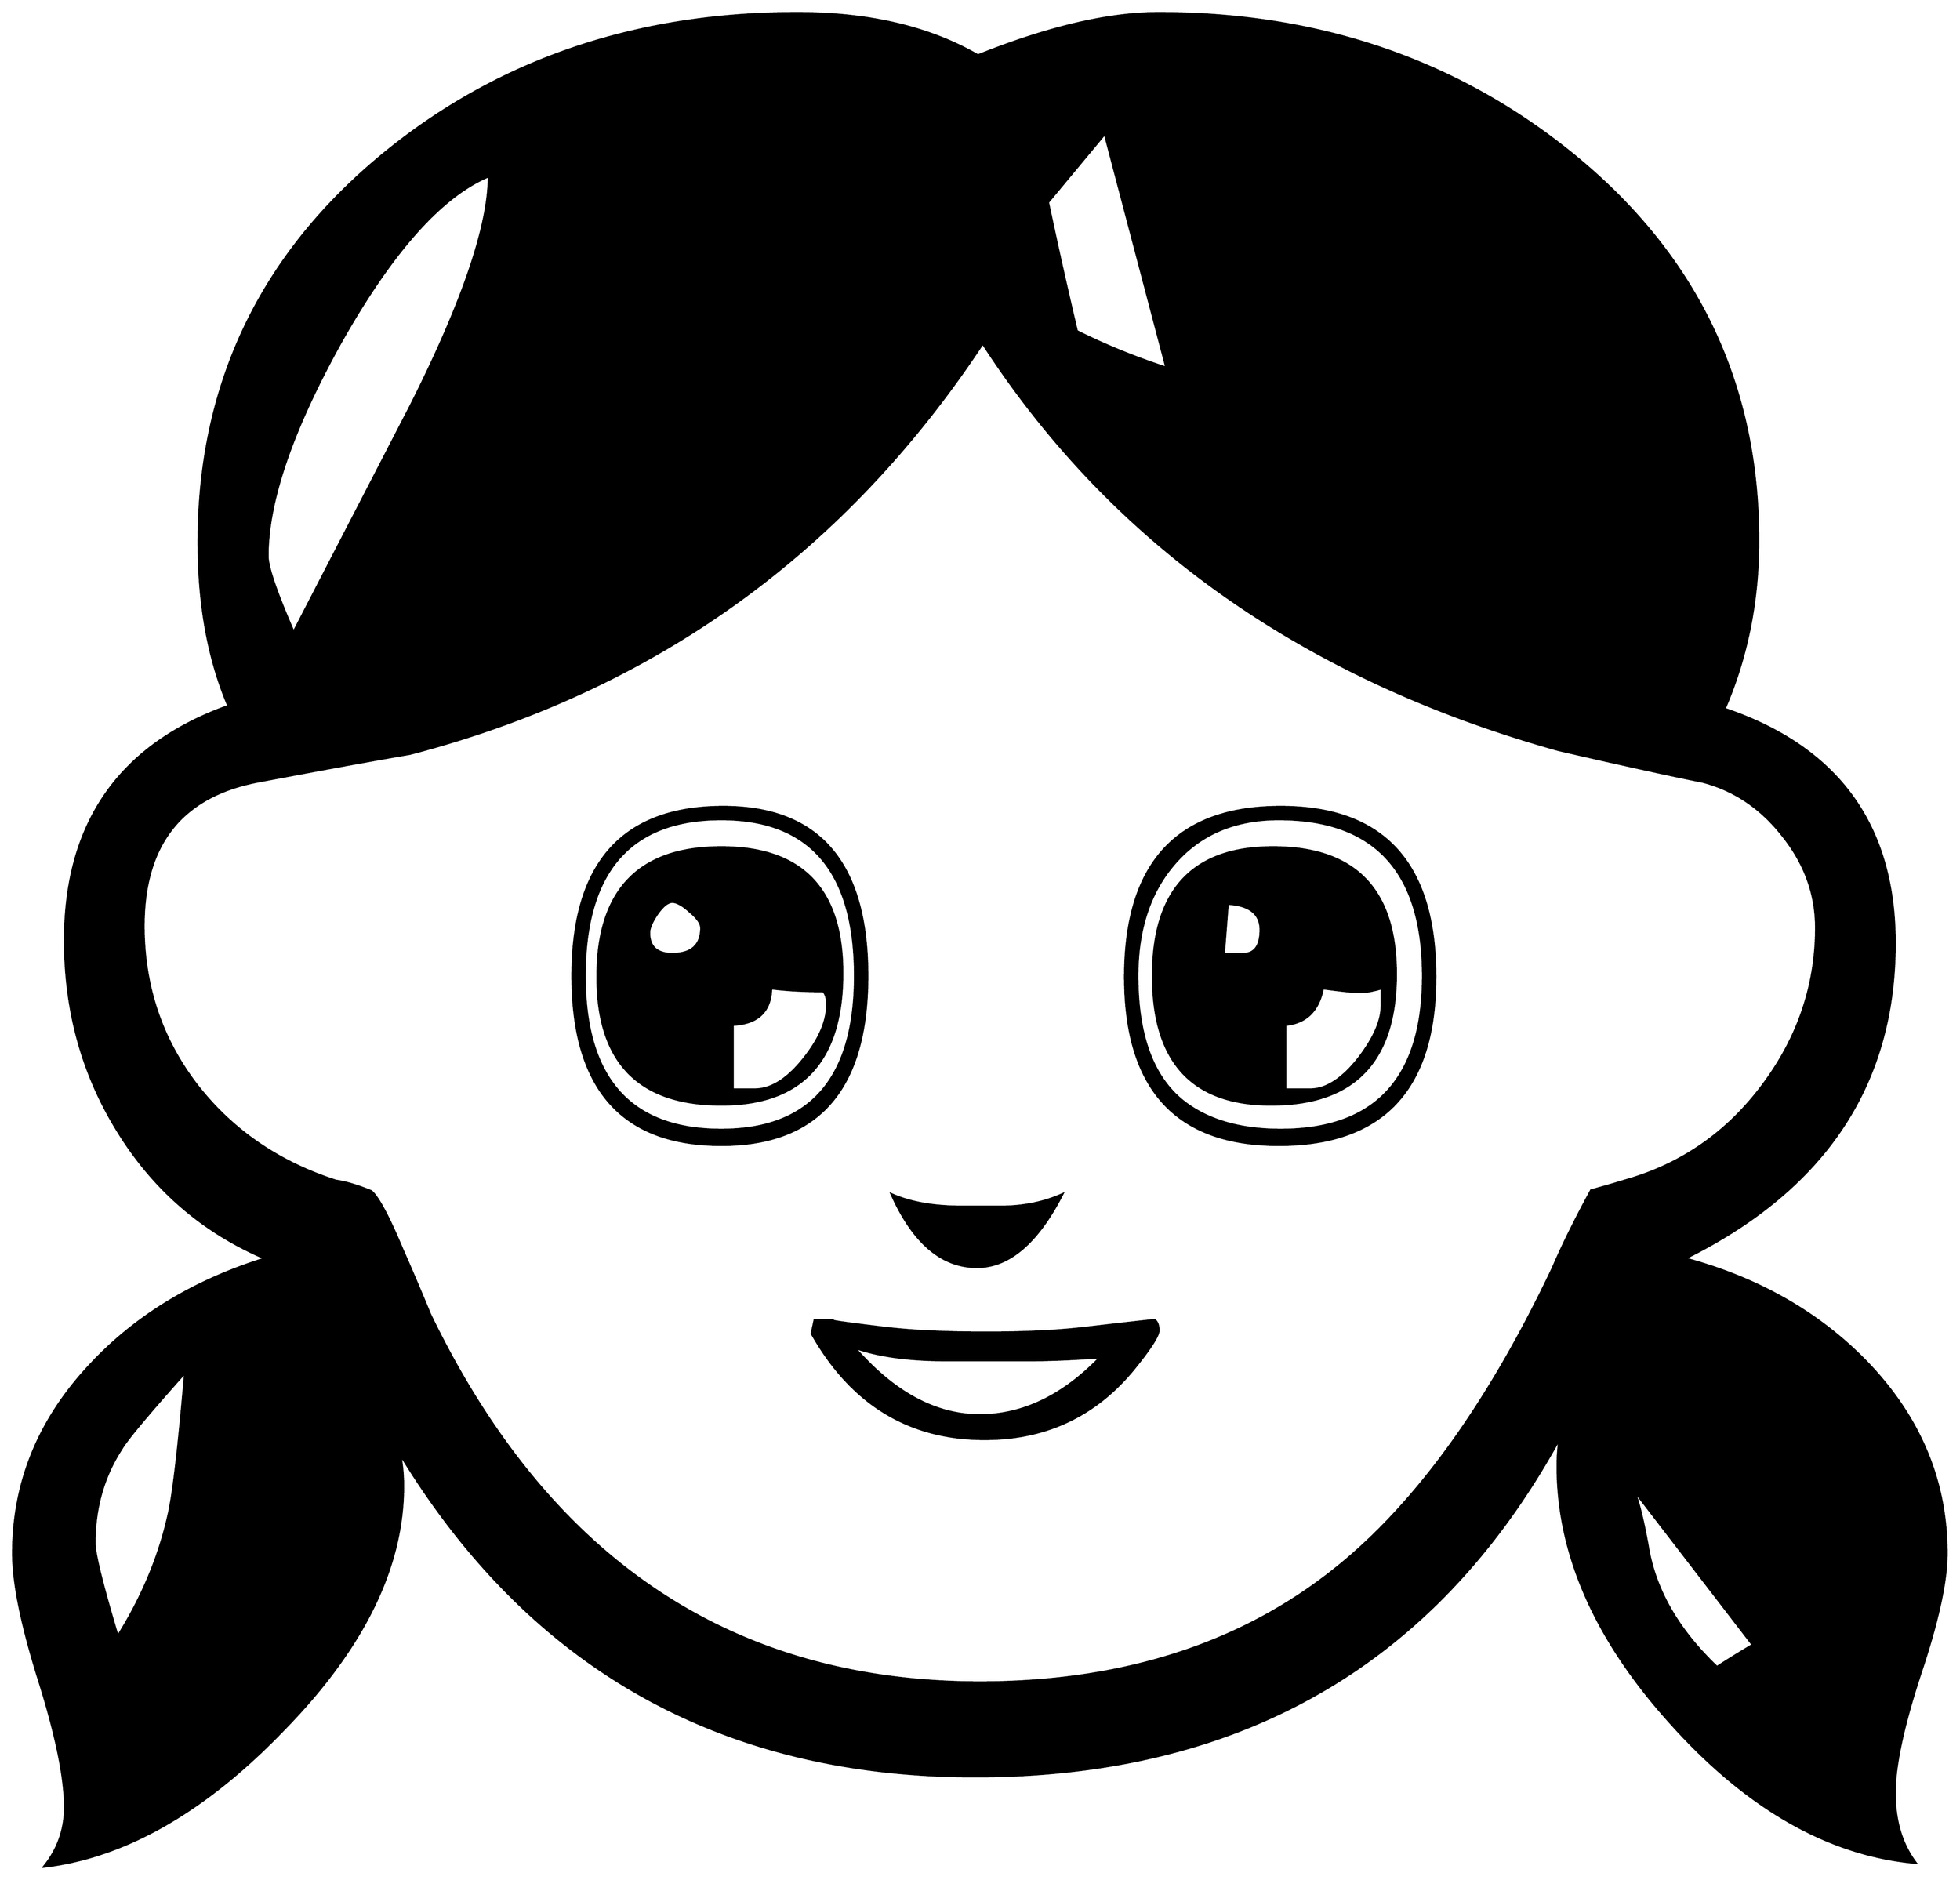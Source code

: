 


\begin{tikzpicture}[y=0.80pt, x=0.80pt, yscale=-1.0, xscale=1.0, inner sep=0pt, outer sep=0pt]
\begin{scope}[shift={(100.0,1734.0)},nonzero rule]
  \path[draw=.,fill=.,line width=1.600pt] (2030.0,28.0) .. controls
    (2030.0,56.667) and (2021.0,98.0) .. (2003.0,152.0) ..
    controls (1985.0,206.667) and (1976.0,248.333) .. (1976.0,277.0)
    .. controls (1976.0,306.333) and (1983.333,330.667) ..
    (1998.0,350.0) .. controls (1908.0,342.0) and (1823.333,294.0)
    .. (1744.0,206.0) .. controls (1664.667,118.667) and
    (1625.0,29.0) .. (1625.0,-63.0) .. controls (1625.0,-72.333)
    and (1625.667,-81.667) .. (1627.0,-91.0) .. controls
    (1498.333,143.0) and (1295.667,260.0) .. (1019.0,260.0) ..
    controls (756.333,260.0) and (557.0,148.333) .. (421.0,-75.0) ..
    controls (423.0,-64.333) and (424.0,-53.333) .. (424.0,-42.0) ..
    controls (424.0,42.0) and (382.667,126.333) .. (300.0,211.0) ..
    controls (218.0,296.333) and (134.667,344.0) .. (50.0,354.0) ..
    controls (64.667,336.0) and (72.0,315.333) .. (72.0,292.0) ..
    controls (72.0,261.333) and (63.0,217.333) .. (45.0,160.0) ..
    controls (27.0,102.667) and (18.0,58.667) .. (18.0,28.0) ..
    controls (18.0,-45.333) and (44.333,-110.333) .. (97.0,-167.0) ..
    controls (144.333,-218.333) and (205.333,-255.667) .. (280.0,-279.0)
    .. controls (214.667,-307.0) and (163.333,-351.667) ..
    (126.0,-413.0) .. controls (90.0,-471.667) and (72.0,-537.333)
    .. (72.0,-610.0) .. controls (72.0,-732.0) and
    (128.667,-813.333) .. (242.0,-854.0) .. controls (221.333,-902.667)
    and (211.0,-959.333) .. (211.0,-1024.0) .. controls
    (211.0,-1188.0) and (275.0,-1322.667) .. (403.0,-1428.0) ..
    controls (522.333,-1526.0) and (666.0,-1575.0) ..
    (834.0,-1575.0) .. controls (908.667,-1575.0) and
    (971.333,-1560.333) .. (1022.0,-1531.0) .. controls
    (1095.333,-1560.333) and (1158.0,-1575.0) .. (1210.0,-1575.0) ..
    controls (1376.667,-1575.0) and (1520.333,-1526.0) ..
    (1641.0,-1428.0) .. controls (1769.667,-1323.333) and
    (1834.0,-1189.333) .. (1834.0,-1026.0) .. controls
    (1834.0,-963.333) and (1822.333,-905.0) .. (1799.0,-851.0) ..
    controls (1917.0,-811.0) and (1976.0,-729.667) ..
    (1976.0,-607.0) .. controls (1976.0,-460.333) and
    (1903.333,-351.0) .. (1758.0,-279.0) .. controls
    (1834.667,-258.333) and (1898.0,-222.0) .. (1948.0,-170.0) ..
    controls (2002.667,-112.667) and (2030.0,-46.667) .. (2030.0,28.0)
    -- cycle(1218.0,-1206.0) -- (1154.0,-1449.0) --
    (1095.0,-1378.0) .. controls (1103.667,-1336.667) and
    (1113.667,-1292.0) .. (1125.0,-1244.0) .. controls
    (1154.333,-1229.333) and (1185.333,-1216.667) .. (1218.0,-1206.0) --
    cycle(1828.0,123.0) -- (1705.0,-37.0) .. controls
    (1709.667,-25.0) and (1714.333,-6.0) .. (1719.0,20.0) ..
    controls (1726.333,65.333) and (1750.333,107.333) .. (1791.0,146.0)
    .. controls (1799.0,140.667) and (1811.333,133.0) ..
    (1828.0,123.0) -- cycle(513.0,-1405.0) .. controls
    (463.667,-1384.333) and (412.333,-1326.667) .. (359.0,-1232.0) ..
    controls (308.333,-1140.667) and (283.0,-1066.667) ..
    (283.0,-1010.0) .. controls (283.0,-998.667) and
    (292.0,-972.333) .. (310.0,-931.0) .. controls (350.667,-1009.667)
    and (391.333,-1088.333) .. (432.0,-1167.0) .. controls
    (486.0,-1274.333) and (513.0,-1353.667) .. (513.0,-1405.0) --
    cycle(1894.0,-623.0) .. controls (1894.0,-657.667) and
    (1882.667,-689.333) .. (1860.0,-718.0) .. controls
    (1837.333,-747.333) and (1809.333,-766.333) .. (1776.0,-775.0) ..
    controls (1742.667,-781.667) and (1692.667,-792.667) ..
    (1626.0,-808.0) .. controls (1361.333,-882.0) and
    (1161.667,-1023.0) .. (1027.0,-1231.0) .. controls
    (882.333,-1012.333) and (683.667,-870.0) .. (431.0,-804.0) ..
    controls (395.667,-798.0) and (342.667,-788.333) .. (272.0,-775.0)
    .. controls (193.333,-759.667) and (154.0,-709.667) ..
    (154.0,-625.0) .. controls (154.0,-563.0) and (172.333,-508.0)
    .. (209.0,-460.0) .. controls (245.667,-412.667) and
    (294.0,-379.333) .. (354.0,-360.0) .. controls (364.0,-358.667)
    and (376.333,-355.0) .. (391.0,-349.0) .. controls
    (398.333,-342.333) and (409.0,-322.333) .. (423.0,-289.0) ..
    controls (433.0,-266.333) and (442.667,-243.667) .. (452.0,-221.0)
    .. controls (575.333,34.333) and (766.0,162.0) .. (1024.0,162.0)
    .. controls (1170.667,162.0) and (1293.0,123.333) ..
    (1391.0,46.0) .. controls (1475.667,-20.667) and (1552.0,-125.667)
    .. (1620.0,-269.0) .. controls (1630.0,-292.333) and
    (1643.333,-319.333) .. (1660.0,-350.0) .. controls
    (1670.0,-352.667) and (1682.667,-356.333) .. (1698.0,-361.0) ..
    controls (1755.333,-377.667) and (1802.333,-410.667) ..
    (1839.0,-460.0) .. controls (1875.667,-509.333) and
    (1894.0,-563.667) .. (1894.0,-623.0) -- cycle(197.0,-160.0) ..
    controls (158.333,-116.667) and (136.333,-90.333) .. (131.0,-81.0)
    .. controls (112.333,-52.333) and (103.0,-19.667) .. (103.0,17.0)
    .. controls (103.0,28.333) and (111.0,60.667) .. (127.0,114.0)
    .. controls (153.667,71.333) and (171.667,27.333) .. (181.0,-18.0)
    .. controls (185.667,-42.0) and (191.0,-89.333) ..
    (197.0,-160.0) -- cycle(1498.0,-572.0) .. controls
    (1498.0,-455.333) and (1443.667,-397.0) .. (1335.0,-397.0) ..
    controls (1228.333,-397.0) and (1175.0,-455.333) ..
    (1175.0,-572.0) .. controls (1175.0,-690.0) and
    (1229.0,-749.0) .. (1337.0,-749.0) .. controls
    (1444.333,-749.0) and (1498.0,-690.0) .. (1498.0,-572.0) --
    cycle(1110.0,-346.0) .. controls (1084.0,-295.333) and
    (1054.333,-270.0) .. (1021.0,-270.0) .. controls
    (984.333,-270.0) and (954.667,-295.333) .. (932.0,-346.0) ..
    controls (951.333,-337.333) and (975.667,-333.0) ..
    (1005.0,-333.0) -- (1046.0,-333.0) .. controls
    (1069.333,-333.0) and (1090.667,-337.333) .. (1110.0,-346.0) --
    cycle(907.0,-573.0) .. controls (907.0,-455.667) and
    (856.333,-397.0) .. (755.0,-397.0) .. controls (651.667,-397.0)
    and (600.0,-455.667) .. (600.0,-573.0) .. controls
    (600.0,-690.333) and (652.333,-749.0) .. (757.0,-749.0) ..
    controls (857.0,-749.0) and (907.0,-690.333) .. (907.0,-573.0)
    -- cycle(1210.0,-204.0) .. controls (1210.0,-198.667) and
    (1201.667,-185.667) .. (1185.0,-165.0) .. controls
    (1145.0,-115.667) and (1093.0,-91.0) .. (1029.0,-91.0) ..
    controls (950.333,-91.0) and (890.333,-127.667) .. (849.0,-201.0)
    -- (852.0,-215.0) -- (872.0,-215.0) .. controls
    (862.667,-215.0) and (880.333,-212.333) .. (925.0,-207.0) ..
    controls (953.0,-203.667) and (988.333,-202.0) ..
    (1031.0,-202.0) .. controls (1071.0,-202.0) and
    (1105.333,-203.667) .. (1134.0,-207.0) .. controls
    (1180.0,-212.333) and (1204.0,-215.0) .. (1206.0,-215.0) ..
    controls (1208.667,-213.0) and (1210.0,-209.333) ..
    (1210.0,-204.0) -- cycle(1485.0,-573.0) .. controls
    (1485.0,-681.667) and (1435.0,-736.0) .. (1335.0,-736.0) ..
    controls (1288.333,-736.0) and (1251.667,-720.0) ..
    (1225.0,-688.0) .. controls (1200.333,-658.667) and
    (1188.0,-620.333) .. (1188.0,-573.0) .. controls
    (1188.0,-505.667) and (1207.0,-460.0) .. (1245.0,-436.0) ..
    controls (1269.0,-420.667) and (1299.667,-413.0) ..
    (1337.0,-413.0) .. controls (1435.667,-413.0) and
    (1485.0,-466.333) .. (1485.0,-573.0) -- cycle(894.0,-573.0) ..
    controls (894.0,-681.667) and (847.667,-736.0) .. (755.0,-736.0)
    .. controls (660.333,-736.0) and (613.0,-681.667) ..
    (613.0,-573.0) .. controls (613.0,-466.333) and (660.333,-413.0)
    .. (755.0,-413.0) .. controls (847.667,-413.0) and
    (894.0,-466.333) .. (894.0,-573.0) -- cycle(1149.0,-176.0) ..
    controls (1120.333,-174.0) and (1096.0,-173.0) ..
    (1076.0,-173.0) -- (989.0,-173.0) .. controls (950.333,-173.0)
    and (918.667,-177.333) .. (894.0,-186.0) .. controls
    (934.667,-139.333) and (978.0,-116.0) .. (1024.0,-116.0) ..
    controls (1068.667,-116.0) and (1110.333,-136.0) ..
    (1149.0,-176.0) -- cycle(1457.0,-575.0) .. controls
    (1457.0,-484.333) and (1413.667,-439.0) .. (1327.0,-439.0) ..
    controls (1245.0,-439.0) and (1204.0,-483.667) ..
    (1204.0,-573.0) .. controls (1204.0,-662.333) and
    (1245.667,-707.0) .. (1329.0,-707.0) .. controls
    (1414.333,-707.0) and (1457.0,-663.0) .. (1457.0,-575.0) --
    cycle(881.0,-576.0) .. controls (881.0,-484.667) and
    (839.0,-439.0) .. (755.0,-439.0) .. controls (669.0,-439.0)
    and (626.0,-483.333) .. (626.0,-572.0) .. controls
    (626.0,-662.0) and (669.0,-707.0) .. (755.0,-707.0) ..
    controls (839.0,-707.0) and (881.0,-663.333) .. (881.0,-576.0)
    -- cycle(1316.0,-621.0) .. controls (1316.0,-637.667) and
    (1304.667,-646.667) .. (1282.0,-648.0) -- (1278.0,-596.0) --
    (1298.0,-596.0) .. controls (1310.0,-596.0) and
    (1316.0,-604.333) .. (1316.0,-621.0) -- cycle(1442.0,-542.0)
    -- (1442.0,-560.0) .. controls (1432.667,-557.333) and
    (1425.333,-556.0) .. (1420.0,-556.0) .. controls
    (1414.0,-556.0) and (1401.0,-557.333) .. (1381.0,-560.0) ..
    controls (1376.333,-536.667) and (1363.333,-524.0) ..
    (1342.0,-522.0) -- (1342.0,-455.0) -- (1368.0,-455.0) ..
    controls (1384.0,-455.0) and (1400.333,-465.333) ..
    (1417.0,-486.0) .. controls (1433.667,-507.333) and
    (1442.0,-526.0) .. (1442.0,-542.0) -- cycle(734.0,-623.0) ..
    controls (734.0,-627.667) and (730.0,-633.333) .. (722.0,-640.0)
    .. controls (714.667,-646.667) and (708.667,-650.0) ..
    (704.0,-650.0) .. controls (699.333,-650.0) and (694.0,-645.667)
    .. (688.0,-637.0) .. controls (682.667,-629.0) and
    (680.0,-622.667) .. (680.0,-618.0) .. controls (680.0,-603.333)
    and (688.0,-596.0) .. (704.0,-596.0) .. controls
    (724.0,-596.0) and (734.0,-605.0) .. (734.0,-623.0) --
    cycle(865.0,-543.0) .. controls (865.0,-549.667) and
    (863.667,-554.333) .. (861.0,-557.0) .. controls (840.333,-557.0)
    and (822.333,-558.0) .. (807.0,-560.0) .. controls
    (806.333,-536.0) and (793.0,-523.333) .. (767.0,-522.0) --
    (767.0,-455.0) -- (790.0,-455.0) .. controls (806.667,-455.0)
    and (823.333,-465.333) .. (840.0,-486.0) .. controls
    (856.667,-506.667) and (865.0,-525.667) .. (865.0,-543.0) --
    cycle;
\end{scope}

\end{tikzpicture}


